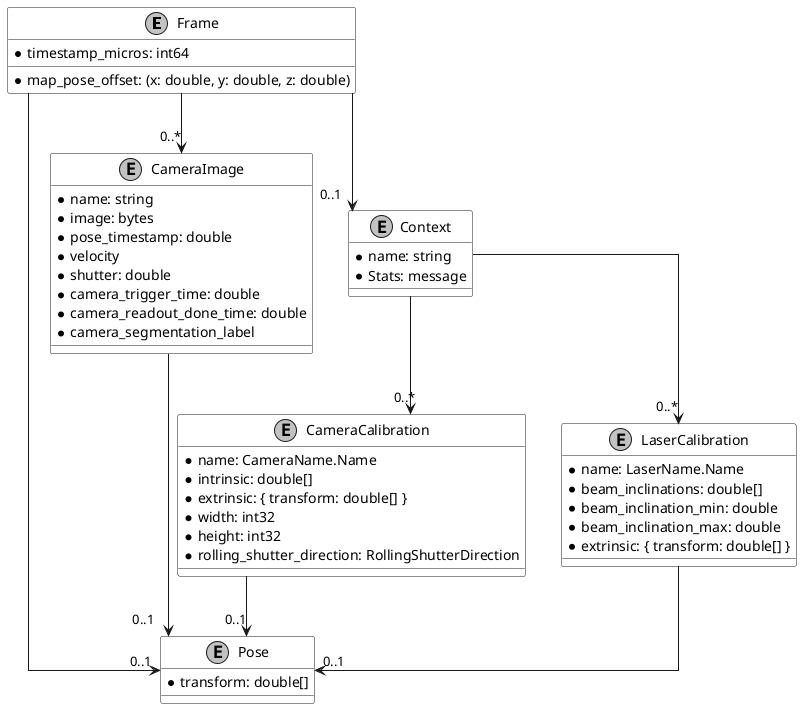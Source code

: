 @startuml
skinparam linetype ortho
skinparam monochrome true
skinparam classBackgroundColor white

entity Frame {
    * timestamp_micros: int64
    * map_pose_offset: (x: double, y: double, z: double)
}

entity Pose {
    * transform: double[]
}

entity CameraImage {
    * name: string
    * image: bytes
    * pose_timestamp: double
    * velocity
    * shutter: double
    * camera_trigger_time: double
    * camera_readout_done_time: double
    * camera_segmentation_label
}

entity CameraCalibration {
    * name: CameraName.Name
    * intrinsic: double[]
    * extrinsic: { transform: double[] }
    * width: int32
    * height: int32
    * rolling_shutter_direction: RollingShutterDirection
}

entity LaserCalibration {
    * name: LaserName.Name
    * beam_inclinations: double[]
    * beam_inclination_min: double
    * beam_inclination_max: double
    * extrinsic: { transform: double[] }
}

entity Context {
    * name: string
    * Stats: message
}


Frame --> "0..1" Pose
Frame --> "0..1" Context
Frame --> "0..*" CameraImage
CameraImage --> "0..1" Pose
Context --> "0..*" CameraCalibration
Context --> "0..*" LaserCalibration
CameraCalibration --> "0..1" Pose
LaserCalibration --> "0..1" Pose
@enduml
